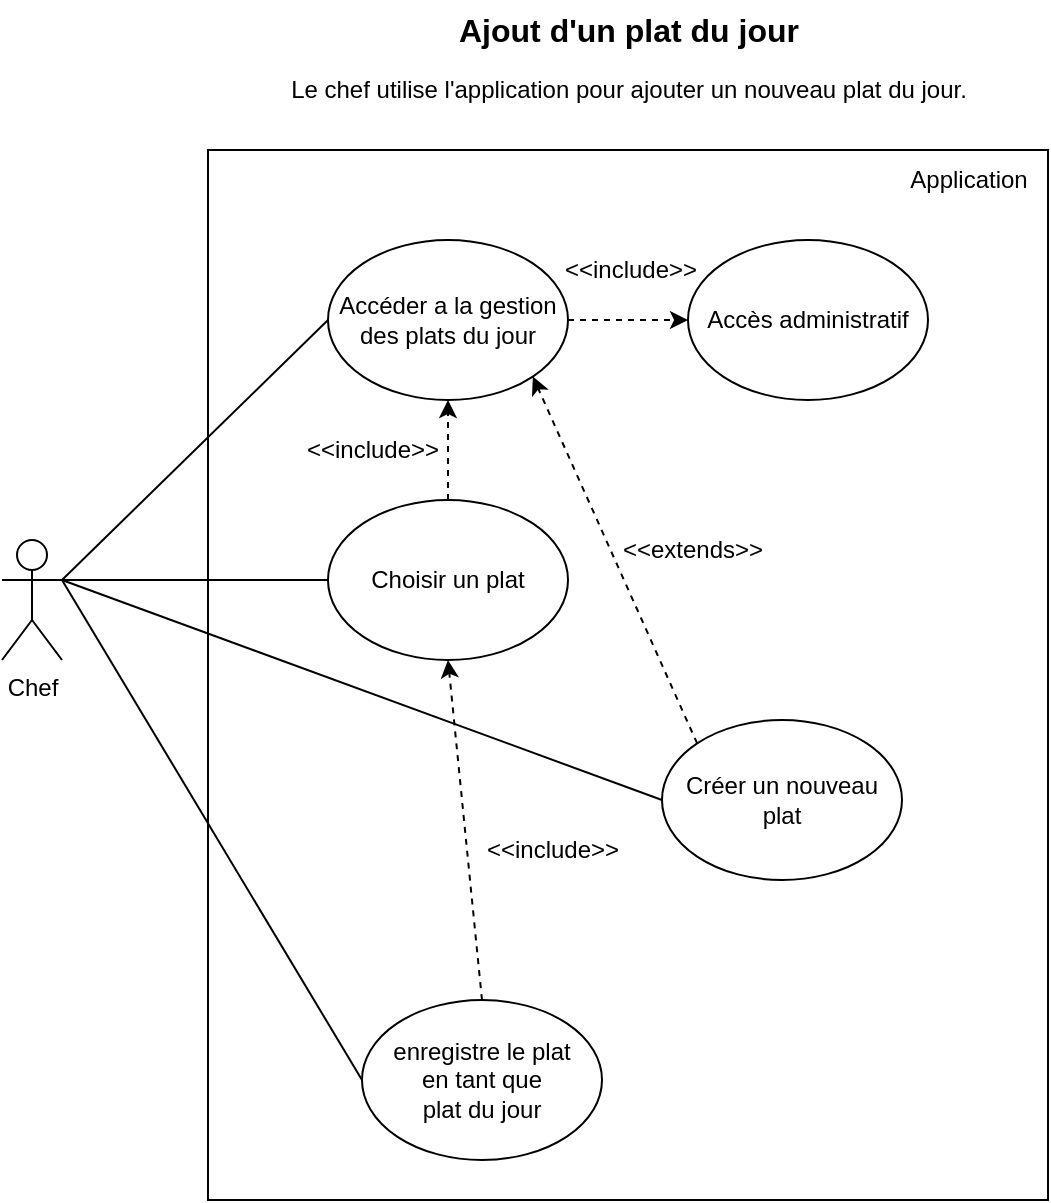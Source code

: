 <mxfile version="21.2.8" type="device">
  <diagram name="Page-1" id="ya0CKT0qAcse2HXHP5nK">
    <mxGraphModel dx="1728" dy="922" grid="1" gridSize="10" guides="1" tooltips="1" connect="1" arrows="1" fold="1" page="1" pageScale="1" pageWidth="827" pageHeight="1169" math="0" shadow="0">
      <root>
        <mxCell id="0" />
        <mxCell id="1" parent="0" />
        <mxCell id="TO1Vf6e0T0rvEtmI2LT_-51" value="" style="rounded=0;whiteSpace=wrap;html=1;" parent="1" vertex="1">
          <mxGeometry x="203" y="125" width="420" height="525" as="geometry" />
        </mxCell>
        <mxCell id="_7RzcY9k1cN8E3ev2RcO-17" style="edgeStyle=orthogonalEdgeStyle;rounded=0;orthogonalLoop=1;jettySize=auto;html=1;exitX=1;exitY=0.333;exitDx=0;exitDy=0;exitPerimeter=0;entryX=0;entryY=0.5;entryDx=0;entryDy=0;endArrow=none;endFill=0;" edge="1" parent="1" source="TO1Vf6e0T0rvEtmI2LT_-2" target="YaA5qvCvFyJjYxzyTlaE-1">
          <mxGeometry relative="1" as="geometry" />
        </mxCell>
        <mxCell id="_7RzcY9k1cN8E3ev2RcO-18" style="rounded=0;orthogonalLoop=1;jettySize=auto;html=1;exitX=1;exitY=0.333;exitDx=0;exitDy=0;exitPerimeter=0;entryX=0;entryY=0.5;entryDx=0;entryDy=0;endArrow=none;endFill=0;" edge="1" parent="1" source="TO1Vf6e0T0rvEtmI2LT_-2" target="TO1Vf6e0T0rvEtmI2LT_-8">
          <mxGeometry relative="1" as="geometry" />
        </mxCell>
        <mxCell id="_7RzcY9k1cN8E3ev2RcO-19" style="rounded=0;orthogonalLoop=1;jettySize=auto;html=1;exitX=1;exitY=0.333;exitDx=0;exitDy=0;exitPerimeter=0;entryX=0;entryY=0.5;entryDx=0;entryDy=0;endArrow=none;endFill=0;" edge="1" parent="1" source="TO1Vf6e0T0rvEtmI2LT_-2" target="TO1Vf6e0T0rvEtmI2LT_-47">
          <mxGeometry relative="1" as="geometry" />
        </mxCell>
        <mxCell id="_7RzcY9k1cN8E3ev2RcO-21" style="rounded=0;orthogonalLoop=1;jettySize=auto;html=1;exitX=1;exitY=0.333;exitDx=0;exitDy=0;exitPerimeter=0;entryX=0;entryY=0.5;entryDx=0;entryDy=0;endArrow=none;endFill=0;" edge="1" parent="1" source="TO1Vf6e0T0rvEtmI2LT_-2" target="TO1Vf6e0T0rvEtmI2LT_-7">
          <mxGeometry relative="1" as="geometry" />
        </mxCell>
        <mxCell id="TO1Vf6e0T0rvEtmI2LT_-2" value="Chef" style="shape=umlActor;verticalLabelPosition=bottom;verticalAlign=top;html=1;outlineConnect=0;" parent="1" vertex="1">
          <mxGeometry x="100" y="320" width="30" height="60" as="geometry" />
        </mxCell>
        <mxCell id="TO1Vf6e0T0rvEtmI2LT_-5" value="Ajout d&#39;un plat du jour" style="text;html=1;align=center;verticalAlign=middle;resizable=0;points=[];autosize=1;strokeColor=none;fillColor=none;strokeWidth=1;fontStyle=1;fontSize=16;" parent="1" vertex="1">
          <mxGeometry x="318" y="50" width="190" height="30" as="geometry" />
        </mxCell>
        <mxCell id="TO1Vf6e0T0rvEtmI2LT_-6" value="Accès administratif" style="ellipse;whiteSpace=wrap;html=1;" parent="1" vertex="1">
          <mxGeometry x="443" y="170" width="120" height="80" as="geometry" />
        </mxCell>
        <mxCell id="_7RzcY9k1cN8E3ev2RcO-5" style="rounded=0;orthogonalLoop=1;jettySize=auto;html=1;exitX=0;exitY=0;exitDx=0;exitDy=0;entryX=1;entryY=1;entryDx=0;entryDy=0;dashed=1;" edge="1" parent="1" source="TO1Vf6e0T0rvEtmI2LT_-7" target="TO1Vf6e0T0rvEtmI2LT_-47">
          <mxGeometry relative="1" as="geometry" />
        </mxCell>
        <mxCell id="TO1Vf6e0T0rvEtmI2LT_-7" value="Créer un nouveau plat" style="ellipse;whiteSpace=wrap;html=1;" parent="1" vertex="1">
          <mxGeometry x="430" y="410" width="120" height="80" as="geometry" />
        </mxCell>
        <mxCell id="_7RzcY9k1cN8E3ev2RcO-20" style="rounded=0;orthogonalLoop=1;jettySize=auto;html=1;exitX=0.5;exitY=0;exitDx=0;exitDy=0;entryX=0.5;entryY=1;entryDx=0;entryDy=0;dashed=1;" edge="1" parent="1" source="TO1Vf6e0T0rvEtmI2LT_-8" target="YaA5qvCvFyJjYxzyTlaE-1">
          <mxGeometry relative="1" as="geometry" />
        </mxCell>
        <mxCell id="TO1Vf6e0T0rvEtmI2LT_-8" value="&lt;div&gt;enregistre le plat&lt;/div&gt;&lt;div&gt;en tant que&lt;/div&gt;&lt;div&gt;plat du jour&lt;/div&gt;" style="ellipse;whiteSpace=wrap;html=1;" parent="1" vertex="1">
          <mxGeometry x="280" y="550" width="120" height="80" as="geometry" />
        </mxCell>
        <mxCell id="_7RzcY9k1cN8E3ev2RcO-9" style="edgeStyle=orthogonalEdgeStyle;rounded=0;orthogonalLoop=1;jettySize=auto;html=1;exitX=1;exitY=0.5;exitDx=0;exitDy=0;entryX=0;entryY=0.5;entryDx=0;entryDy=0;dashed=1;" edge="1" parent="1" source="TO1Vf6e0T0rvEtmI2LT_-47" target="TO1Vf6e0T0rvEtmI2LT_-6">
          <mxGeometry relative="1" as="geometry" />
        </mxCell>
        <mxCell id="TO1Vf6e0T0rvEtmI2LT_-47" value="Accéder a la gestion des plats du jour" style="ellipse;whiteSpace=wrap;html=1;" parent="1" vertex="1">
          <mxGeometry x="263" y="170" width="120" height="80" as="geometry" />
        </mxCell>
        <mxCell id="TO1Vf6e0T0rvEtmI2LT_-52" value="Application" style="text;html=1;align=center;verticalAlign=middle;resizable=0;points=[];autosize=1;strokeColor=none;fillColor=none;" parent="1" vertex="1">
          <mxGeometry x="543" y="125" width="80" height="30" as="geometry" />
        </mxCell>
        <mxCell id="TO1Vf6e0T0rvEtmI2LT_-61" value="Le chef utilise l&#39;application pour ajouter un nouveau plat du jour." style="text;html=1;align=center;verticalAlign=middle;resizable=0;points=[];autosize=1;strokeColor=none;fillColor=none;" parent="1" vertex="1">
          <mxGeometry x="228" y="80" width="370" height="30" as="geometry" />
        </mxCell>
        <mxCell id="_7RzcY9k1cN8E3ev2RcO-14" style="edgeStyle=orthogonalEdgeStyle;rounded=0;orthogonalLoop=1;jettySize=auto;html=1;exitX=0.5;exitY=0;exitDx=0;exitDy=0;entryX=0.5;entryY=1;entryDx=0;entryDy=0;dashed=1;" edge="1" parent="1" source="YaA5qvCvFyJjYxzyTlaE-1" target="TO1Vf6e0T0rvEtmI2LT_-47">
          <mxGeometry relative="1" as="geometry" />
        </mxCell>
        <mxCell id="YaA5qvCvFyJjYxzyTlaE-1" value="Choisir un plat" style="ellipse;whiteSpace=wrap;html=1;" parent="1" vertex="1">
          <mxGeometry x="263" y="300" width="120" height="80" as="geometry" />
        </mxCell>
        <mxCell id="_7RzcY9k1cN8E3ev2RcO-7" value="&amp;lt;&amp;lt;extends&amp;gt;&amp;gt;" style="text;html=1;align=center;verticalAlign=middle;resizable=0;points=[];autosize=1;strokeColor=none;fillColor=none;fontSize=12;" vertex="1" parent="1">
          <mxGeometry x="400" y="310" width="90" height="30" as="geometry" />
        </mxCell>
        <mxCell id="_7RzcY9k1cN8E3ev2RcO-13" value="&amp;lt;&amp;lt;include&amp;gt;&amp;gt;" style="text;html=1;align=center;verticalAlign=middle;resizable=0;points=[];autosize=1;strokeColor=none;fillColor=none;" vertex="1" parent="1">
          <mxGeometry x="330" y="460" width="90" height="30" as="geometry" />
        </mxCell>
        <mxCell id="_7RzcY9k1cN8E3ev2RcO-15" value="&amp;lt;&amp;lt;include&amp;gt;&amp;gt;" style="text;html=1;align=center;verticalAlign=middle;resizable=0;points=[];autosize=1;strokeColor=none;fillColor=none;" vertex="1" parent="1">
          <mxGeometry x="240" y="260" width="90" height="30" as="geometry" />
        </mxCell>
        <mxCell id="_7RzcY9k1cN8E3ev2RcO-22" value="&amp;lt;&amp;lt;include&amp;gt;&amp;gt;" style="text;html=1;align=center;verticalAlign=middle;resizable=0;points=[];autosize=1;strokeColor=none;fillColor=none;" vertex="1" parent="1">
          <mxGeometry x="369" y="170" width="90" height="30" as="geometry" />
        </mxCell>
      </root>
    </mxGraphModel>
  </diagram>
</mxfile>
